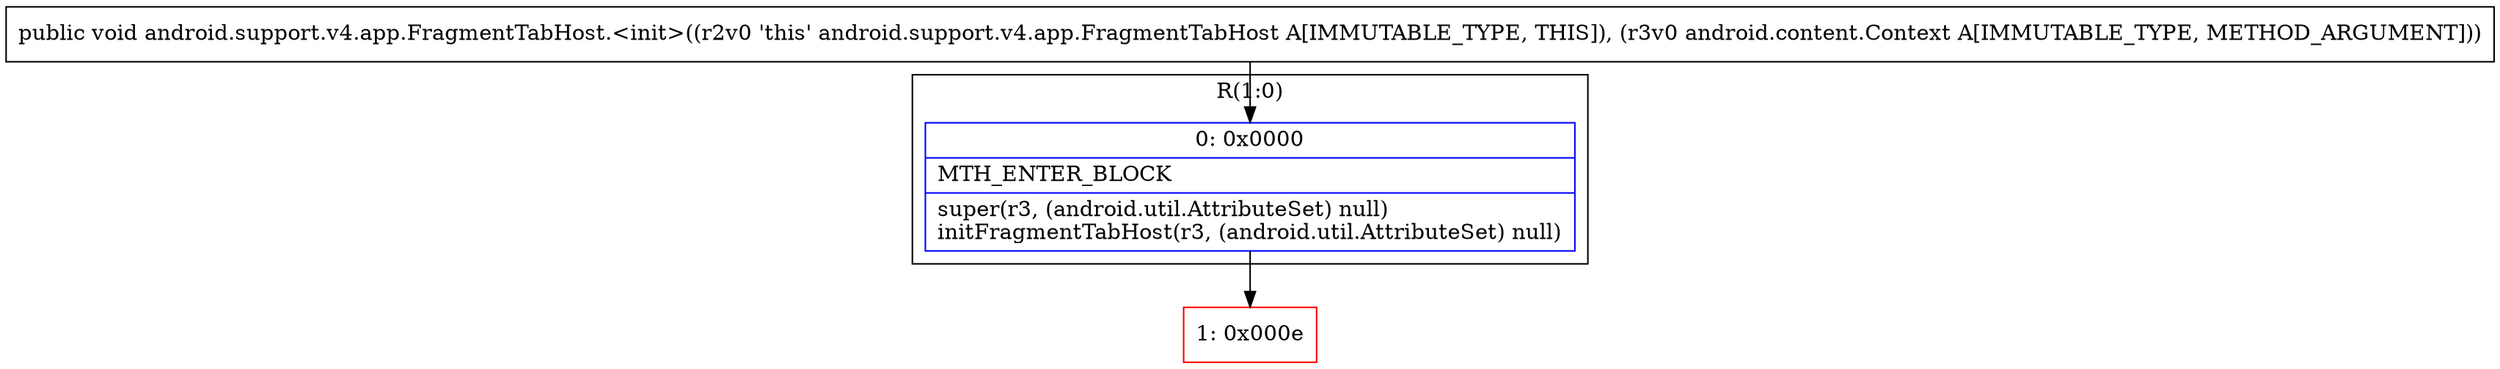 digraph "CFG forandroid.support.v4.app.FragmentTabHost.\<init\>(Landroid\/content\/Context;)V" {
subgraph cluster_Region_1999835173 {
label = "R(1:0)";
node [shape=record,color=blue];
Node_0 [shape=record,label="{0\:\ 0x0000|MTH_ENTER_BLOCK\l|super(r3, (android.util.AttributeSet) null)\linitFragmentTabHost(r3, (android.util.AttributeSet) null)\l}"];
}
Node_1 [shape=record,color=red,label="{1\:\ 0x000e}"];
MethodNode[shape=record,label="{public void android.support.v4.app.FragmentTabHost.\<init\>((r2v0 'this' android.support.v4.app.FragmentTabHost A[IMMUTABLE_TYPE, THIS]), (r3v0 android.content.Context A[IMMUTABLE_TYPE, METHOD_ARGUMENT])) }"];
MethodNode -> Node_0;
Node_0 -> Node_1;
}


